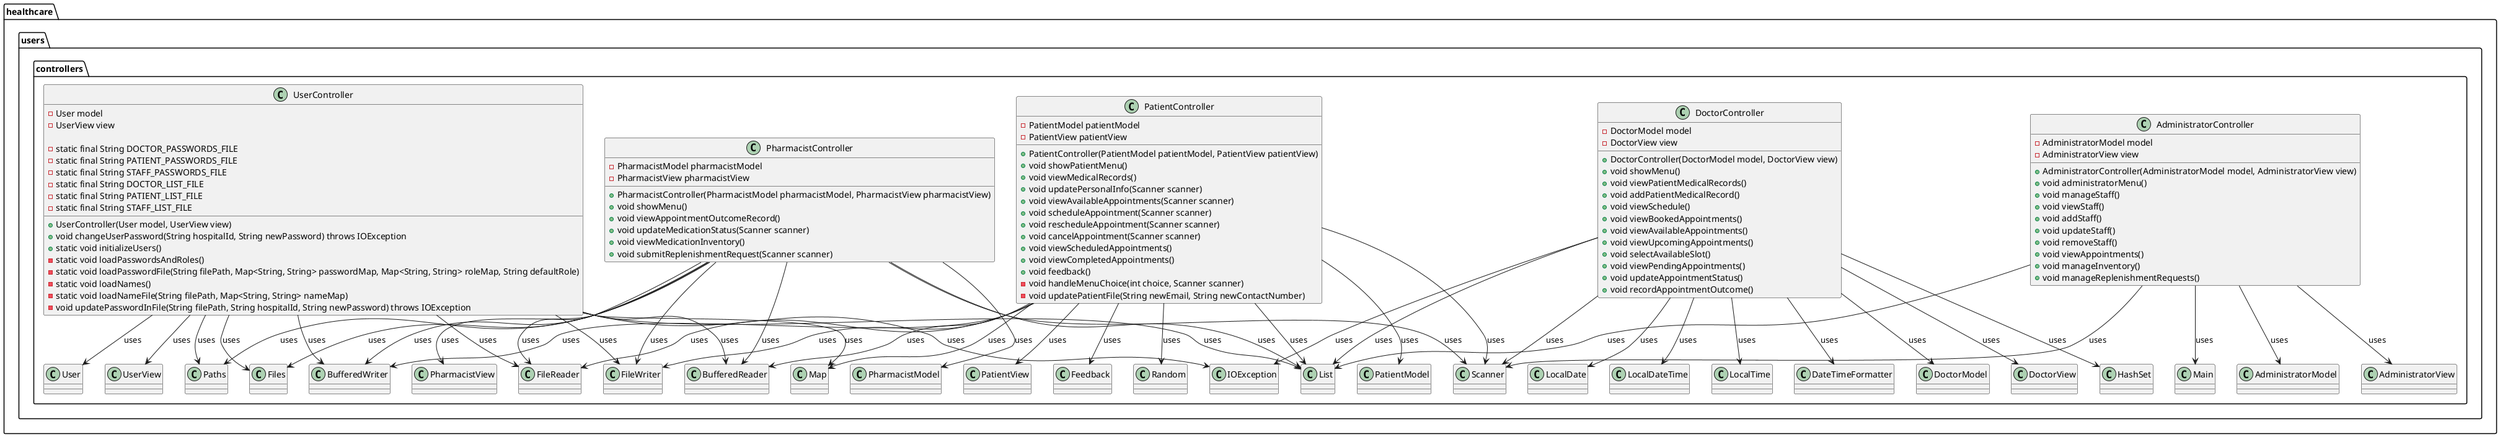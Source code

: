 @startuml
package healthcare.users.controllers {

    ' AdministratorController Class
    class AdministratorController {
        - AdministratorModel model
        - AdministratorView view

        + AdministratorController(AdministratorModel model, AdministratorView view)
        + void administratorMenu()
        + void manageStaff()
        + void viewStaff()
        + void addStaff()
        + void updateStaff()
        + void removeStaff()
        + void viewAppointments()
        + void manageInventory()
        + void manageReplenishmentRequests()
    }

    ' DoctorController Class
    class DoctorController {
        - DoctorModel model
        - DoctorView view

        + DoctorController(DoctorModel model, DoctorView view)
        + void showMenu()
        + void viewPatientMedicalRecords()
        + void addPatientMedicalRecord()
        + void viewSchedule()
        + void viewBookedAppointments()
        + void viewAvailableAppointments()
        + void viewUpcomingAppointments()
        + void selectAvailableSlot()
        + void viewPendingAppointments()
        + void updateAppointmentStatus()
        + void recordAppointmentOutcome()
    }

    ' PatientController Class
    class PatientController {
        - PatientModel patientModel
        - PatientView patientView

        + PatientController(PatientModel patientModel, PatientView patientView)
        + void showPatientMenu()
        + void viewMedicalRecords()
        + void updatePersonalInfo(Scanner scanner)
        + void viewAvailableAppointments(Scanner scanner)
        + void scheduleAppointment(Scanner scanner)
        + void rescheduleAppointment(Scanner scanner)
        + void cancelAppointment(Scanner scanner)
        + void viewScheduledAppointments()
        + void viewCompletedAppointments()
        + void feedback()
        - void handleMenuChoice(int choice, Scanner scanner)
        - void updatePatientFile(String newEmail, String newContactNumber)
    }

    ' PharmacistController Class
    class PharmacistController {
        - PharmacistModel pharmacistModel
        - PharmacistView pharmacistView

        + PharmacistController(PharmacistModel pharmacistModel, PharmacistView pharmacistView)
        + void showMenu()
        + void viewAppointmentOutcomeRecord()
        + void updateMedicationStatus(Scanner scanner)
        + void viewMedicationInventory()
        + void submitReplenishmentRequest(Scanner scanner)
    }

    ' UserController Class
    class UserController {
        - User model
        - UserView view

        - static final String DOCTOR_PASSWORDS_FILE
        - static final String PATIENT_PASSWORDS_FILE
        - static final String STAFF_PASSWORDS_FILE
        - static final String DOCTOR_LIST_FILE
        - static final String PATIENT_LIST_FILE
        - static final String STAFF_LIST_FILE

        + UserController(User model, UserView view)
        + void changeUserPassword(String hospitalId, String newPassword) throws IOException
        + static void initializeUsers()
        - static void loadPasswordsAndRoles()
        - static void loadPasswordFile(String filePath, Map<String, String> passwordMap, Map<String, String> roleMap, String defaultRole)
        - static void loadNames()
        - static void loadNameFile(String filePath, Map<String, String> nameMap)
        - void updatePasswordInFile(String filePath, String hospitalId, String newPassword) throws IOException
    }

    ' Relationships
    AdministratorController --> AdministratorModel : uses
    AdministratorController --> AdministratorView : uses
    AdministratorController --> Scanner : uses
    AdministratorController --> Main : uses
    AdministratorController --> List : uses

    DoctorController --> DoctorModel : uses
    DoctorController --> DoctorView : uses
    DoctorController --> Scanner : uses
    DoctorController --> List : uses
    DoctorController --> IOException : uses
    DoctorController --> HashSet : uses
    DoctorController --> LocalDate : uses
    DoctorController --> LocalDateTime : uses
    DoctorController --> LocalTime : uses
    DoctorController --> DateTimeFormatter : uses

    PatientController --> PatientModel : uses
    PatientController --> PatientView : uses
    PatientController --> Feedback : uses
    PatientController --> BufferedReader : uses
    PatientController --> BufferedWriter : uses
    PatientController --> FileReader : uses
    PatientController --> FileWriter : uses
    PatientController --> List : uses
    PatientController --> Map : uses
    PatientController --> Scanner : uses
    PatientController --> Random : uses

    PharmacistController --> PharmacistModel : uses
    PharmacistController --> PharmacistView : uses
    PharmacistController --> Scanner : uses
    PharmacistController --> BufferedReader : uses
    PharmacistController --> BufferedWriter : uses
    PharmacistController --> FileReader : uses
    PharmacistController --> FileWriter : uses
    PharmacistController --> Files : uses
    PharmacistController --> Paths : uses
    PharmacistController --> List : uses

    UserController --> User : uses
    UserController --> UserView : uses
    UserController --> Map : uses
    UserController --> List : uses
    UserController --> BufferedReader : uses
    UserController --> BufferedWriter : uses
    UserController --> FileReader : uses
    UserController --> FileWriter : uses
    UserController --> IOException : uses
    UserController --> Files : uses
    UserController --> Paths : uses
}
@enduml
